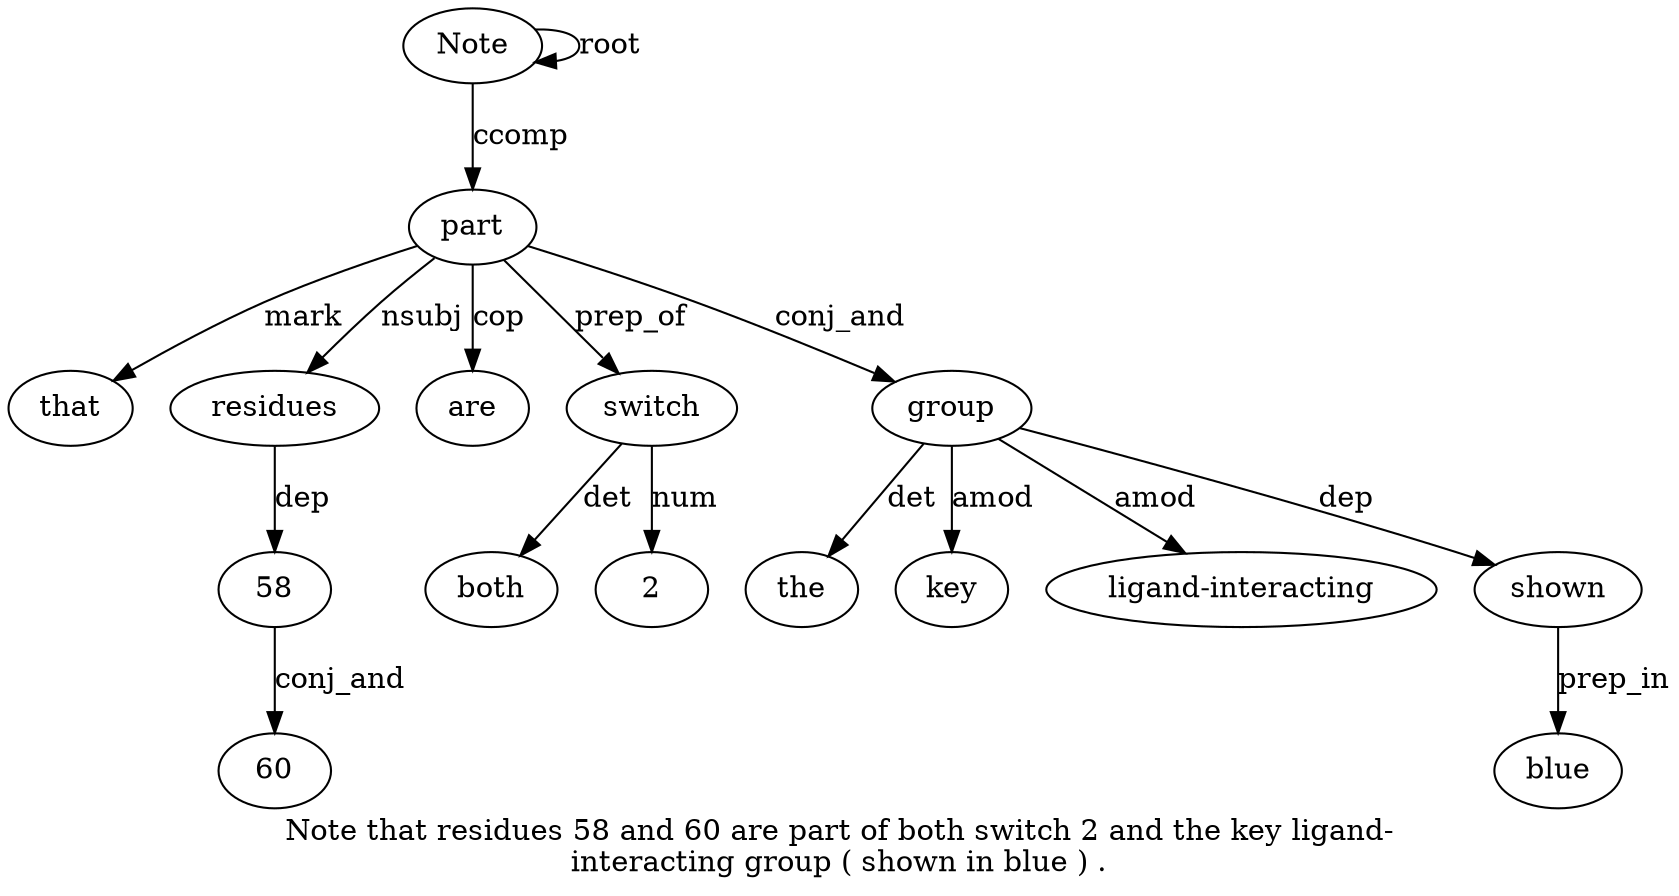digraph "Note that residues 58 and 60 are part of both switch 2 and the key ligand-interacting group ( shown in blue ) ." {
label="Note that residues 58 and 60 are part of both switch 2 and the key ligand-
interacting group ( shown in blue ) .";
Note1 [style=filled, fillcolor=white, label=Note];
Note1 -> Note1  [label=root];
part8 [style=filled, fillcolor=white, label=part];
that2 [style=filled, fillcolor=white, label=that];
part8 -> that2  [label=mark];
residues3 [style=filled, fillcolor=white, label=residues];
part8 -> residues3  [label=nsubj];
584 [style=filled, fillcolor=white, label=58];
residues3 -> 584  [label=dep];
60 [style=filled, fillcolor=white, label=60];
584 -> 60  [label=conj_and];
are7 [style=filled, fillcolor=white, label=are];
part8 -> are7  [label=cop];
Note1 -> part8  [label=ccomp];
switch11 [style=filled, fillcolor=white, label=switch];
both10 [style=filled, fillcolor=white, label=both];
switch11 -> both10  [label=det];
part8 -> switch11  [label=prep_of];
21 [style=filled, fillcolor=white, label=2];
switch11 -> 21  [label=num];
group17 [style=filled, fillcolor=white, label=group];
the14 [style=filled, fillcolor=white, label=the];
group17 -> the14  [label=det];
key15 [style=filled, fillcolor=white, label=key];
group17 -> key15  [label=amod];
"ligand-interacting16" [style=filled, fillcolor=white, label="ligand-interacting"];
group17 -> "ligand-interacting16"  [label=amod];
part8 -> group17  [label=conj_and];
shown19 [style=filled, fillcolor=white, label=shown];
group17 -> shown19  [label=dep];
blue21 [style=filled, fillcolor=white, label=blue];
shown19 -> blue21  [label=prep_in];
}

